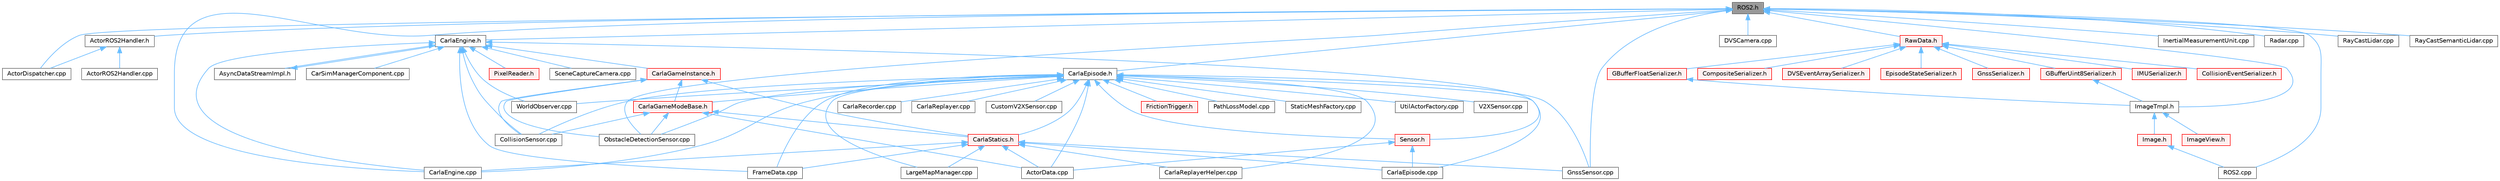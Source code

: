 digraph "ROS2.h"
{
 // INTERACTIVE_SVG=YES
 // LATEX_PDF_SIZE
  bgcolor="transparent";
  edge [fontname=Helvetica,fontsize=10,labelfontname=Helvetica,labelfontsize=10];
  node [fontname=Helvetica,fontsize=10,shape=box,height=0.2,width=0.4];
  Node1 [id="Node000001",label="ROS2.h",height=0.2,width=0.4,color="gray40", fillcolor="grey60", style="filled", fontcolor="black",tooltip=" "];
  Node1 -> Node2 [id="edge1_Node000001_Node000002",dir="back",color="steelblue1",style="solid",tooltip=" "];
  Node2 [id="Node000002",label="ActorDispatcher.cpp",height=0.2,width=0.4,color="grey40", fillcolor="white", style="filled",URL="$d0/d6a/ActorDispatcher_8cpp.html",tooltip=" "];
  Node1 -> Node3 [id="edge2_Node000001_Node000003",dir="back",color="steelblue1",style="solid",tooltip=" "];
  Node3 [id="Node000003",label="ActorROS2Handler.h",height=0.2,width=0.4,color="grey40", fillcolor="white", style="filled",URL="$d0/d62/ActorROS2Handler_8h.html",tooltip=" "];
  Node3 -> Node2 [id="edge3_Node000003_Node000002",dir="back",color="steelblue1",style="solid",tooltip=" "];
  Node3 -> Node4 [id="edge4_Node000003_Node000004",dir="back",color="steelblue1",style="solid",tooltip=" "];
  Node4 [id="Node000004",label="ActorROS2Handler.cpp",height=0.2,width=0.4,color="grey40", fillcolor="white", style="filled",URL="$d6/d65/ActorROS2Handler_8cpp.html",tooltip=" "];
  Node1 -> Node5 [id="edge5_Node000001_Node000005",dir="back",color="steelblue1",style="solid",tooltip=" "];
  Node5 [id="Node000005",label="CarlaEngine.cpp",height=0.2,width=0.4,color="grey40", fillcolor="white", style="filled",URL="$d6/da1/CarlaEngine_8cpp.html",tooltip=" "];
  Node1 -> Node6 [id="edge6_Node000001_Node000006",dir="back",color="steelblue1",style="solid",tooltip=" "];
  Node6 [id="Node000006",label="CarlaEngine.h",height=0.2,width=0.4,color="grey40", fillcolor="white", style="filled",URL="$d0/d11/CarlaEngine_8h.html",tooltip=" "];
  Node6 -> Node7 [id="edge7_Node000006_Node000007",dir="back",color="steelblue1",style="solid",tooltip=" "];
  Node7 [id="Node000007",label="AsyncDataStreamImpl.h",height=0.2,width=0.4,color="grey40", fillcolor="white", style="filled",URL="$d0/d17/AsyncDataStreamImpl_8h.html",tooltip=" "];
  Node7 -> Node6 [id="edge8_Node000007_Node000006",dir="back",color="steelblue1",style="solid",tooltip=" "];
  Node6 -> Node8 [id="edge9_Node000006_Node000008",dir="back",color="steelblue1",style="solid",tooltip=" "];
  Node8 [id="Node000008",label="CarSimManagerComponent.cpp",height=0.2,width=0.4,color="grey40", fillcolor="white", style="filled",URL="$d2/d56/CarSimManagerComponent_8cpp.html",tooltip=" "];
  Node6 -> Node5 [id="edge10_Node000006_Node000005",dir="back",color="steelblue1",style="solid",tooltip=" "];
  Node6 -> Node9 [id="edge11_Node000006_Node000009",dir="back",color="steelblue1",style="solid",tooltip=" "];
  Node9 [id="Node000009",label="CarlaGameInstance.h",height=0.2,width=0.4,color="red", fillcolor="#FFF0F0", style="filled",URL="$d2/dba/CarlaGameInstance_8h.html",tooltip=" "];
  Node9 -> Node11 [id="edge12_Node000009_Node000011",dir="back",color="steelblue1",style="solid",tooltip=" "];
  Node11 [id="Node000011",label="CarlaGameModeBase.h",height=0.2,width=0.4,color="red", fillcolor="#FFF0F0", style="filled",URL="$d3/d49/CarlaGameModeBase_8h.html",tooltip=" "];
  Node11 -> Node12 [id="edge13_Node000011_Node000012",dir="back",color="steelblue1",style="solid",tooltip=" "];
  Node12 [id="Node000012",label="ActorData.cpp",height=0.2,width=0.4,color="grey40", fillcolor="white", style="filled",URL="$da/d7f/ActorData_8cpp.html",tooltip=" "];
  Node11 -> Node14 [id="edge14_Node000011_Node000014",dir="back",color="steelblue1",style="solid",tooltip=" "];
  Node14 [id="Node000014",label="CarlaStatics.h",height=0.2,width=0.4,color="red", fillcolor="#FFF0F0", style="filled",URL="$d9/dc8/CarlaStatics_8h.html",tooltip=" "];
  Node14 -> Node12 [id="edge15_Node000014_Node000012",dir="back",color="steelblue1",style="solid",tooltip=" "];
  Node14 -> Node5 [id="edge16_Node000014_Node000005",dir="back",color="steelblue1",style="solid",tooltip=" "];
  Node14 -> Node17 [id="edge17_Node000014_Node000017",dir="back",color="steelblue1",style="solid",tooltip=" "];
  Node17 [id="Node000017",label="CarlaEpisode.cpp",height=0.2,width=0.4,color="grey40", fillcolor="white", style="filled",URL="$d6/dd9/CarlaEpisode_8cpp.html",tooltip=" "];
  Node14 -> Node19 [id="edge18_Node000014_Node000019",dir="back",color="steelblue1",style="solid",tooltip=" "];
  Node19 [id="Node000019",label="CarlaReplayerHelper.cpp",height=0.2,width=0.4,color="grey40", fillcolor="white", style="filled",URL="$d2/d32/CarlaReplayerHelper_8cpp.html",tooltip=" "];
  Node14 -> Node25 [id="edge19_Node000014_Node000025",dir="back",color="steelblue1",style="solid",tooltip=" "];
  Node25 [id="Node000025",label="FrameData.cpp",height=0.2,width=0.4,color="grey40", fillcolor="white", style="filled",URL="$df/d8a/FrameData_8cpp.html",tooltip=" "];
  Node14 -> Node26 [id="edge20_Node000014_Node000026",dir="back",color="steelblue1",style="solid",tooltip=" "];
  Node26 [id="Node000026",label="GnssSensor.cpp",height=0.2,width=0.4,color="grey40", fillcolor="white", style="filled",URL="$d7/d22/GnssSensor_8cpp.html",tooltip=" "];
  Node14 -> Node27 [id="edge21_Node000014_Node000027",dir="back",color="steelblue1",style="solid",tooltip=" "];
  Node27 [id="Node000027",label="LargeMapManager.cpp",height=0.2,width=0.4,color="grey40", fillcolor="white", style="filled",URL="$df/d6c/LargeMapManager_8cpp.html",tooltip=" "];
  Node11 -> Node43 [id="edge22_Node000011_Node000043",dir="back",color="steelblue1",style="solid",tooltip=" "];
  Node43 [id="Node000043",label="CollisionSensor.cpp",height=0.2,width=0.4,color="grey40", fillcolor="white", style="filled",URL="$da/df0/CollisionSensor_8cpp.html",tooltip=" "];
  Node11 -> Node44 [id="edge23_Node000011_Node000044",dir="back",color="steelblue1",style="solid",tooltip=" "];
  Node44 [id="Node000044",label="ObstacleDetectionSensor.cpp",height=0.2,width=0.4,color="grey40", fillcolor="white", style="filled",URL="$d2/d70/ObstacleDetectionSensor_8cpp.html",tooltip=" "];
  Node9 -> Node14 [id="edge24_Node000009_Node000014",dir="back",color="steelblue1",style="solid",tooltip=" "];
  Node9 -> Node43 [id="edge25_Node000009_Node000043",dir="back",color="steelblue1",style="solid",tooltip=" "];
  Node9 -> Node44 [id="edge26_Node000009_Node000044",dir="back",color="steelblue1",style="solid",tooltip=" "];
  Node6 -> Node43 [id="edge27_Node000006_Node000043",dir="back",color="steelblue1",style="solid",tooltip=" "];
  Node6 -> Node25 [id="edge28_Node000006_Node000025",dir="back",color="steelblue1",style="solid",tooltip=" "];
  Node6 -> Node47 [id="edge29_Node000006_Node000047",dir="back",color="steelblue1",style="solid",tooltip=" "];
  Node47 [id="Node000047",label="PixelReader.h",height=0.2,width=0.4,color="red", fillcolor="#FFF0F0", style="filled",URL="$df/d2e/PixelReader_8h.html",tooltip=" "];
  Node6 -> Node55 [id="edge30_Node000006_Node000055",dir="back",color="steelblue1",style="solid",tooltip=" "];
  Node55 [id="Node000055",label="SceneCaptureCamera.cpp",height=0.2,width=0.4,color="grey40", fillcolor="white", style="filled",URL="$d1/dec/SceneCaptureCamera_8cpp.html",tooltip=" "];
  Node6 -> Node73 [id="edge31_Node000006_Node000073",dir="back",color="steelblue1",style="solid",tooltip=" "];
  Node73 [id="Node000073",label="Sensor.h",height=0.2,width=0.4,color="red", fillcolor="#FFF0F0", style="filled",URL="$d7/d7d/Unreal_2CarlaUE4_2Plugins_2Carla_2Source_2Carla_2Sensor_2Sensor_8h.html",tooltip=" "];
  Node73 -> Node12 [id="edge32_Node000073_Node000012",dir="back",color="steelblue1",style="solid",tooltip=" "];
  Node73 -> Node17 [id="edge33_Node000073_Node000017",dir="back",color="steelblue1",style="solid",tooltip=" "];
  Node6 -> Node98 [id="edge34_Node000006_Node000098",dir="back",color="steelblue1",style="solid",tooltip=" "];
  Node98 [id="Node000098",label="WorldObserver.cpp",height=0.2,width=0.4,color="grey40", fillcolor="white", style="filled",URL="$d9/de7/WorldObserver_8cpp.html",tooltip=" "];
  Node1 -> Node99 [id="edge35_Node000001_Node000099",dir="back",color="steelblue1",style="solid",tooltip=" "];
  Node99 [id="Node000099",label="CarlaEpisode.h",height=0.2,width=0.4,color="grey40", fillcolor="white", style="filled",URL="$de/db8/CarlaEpisode_8h.html",tooltip=" "];
  Node99 -> Node12 [id="edge36_Node000099_Node000012",dir="back",color="steelblue1",style="solid",tooltip=" "];
  Node99 -> Node5 [id="edge37_Node000099_Node000005",dir="back",color="steelblue1",style="solid",tooltip=" "];
  Node99 -> Node17 [id="edge38_Node000099_Node000017",dir="back",color="steelblue1",style="solid",tooltip=" "];
  Node99 -> Node11 [id="edge39_Node000099_Node000011",dir="back",color="steelblue1",style="solid",tooltip=" "];
  Node99 -> Node100 [id="edge40_Node000099_Node000100",dir="back",color="steelblue1",style="solid",tooltip=" "];
  Node100 [id="Node000100",label="CarlaRecorder.cpp",height=0.2,width=0.4,color="grey40", fillcolor="white", style="filled",URL="$da/d49/CarlaRecorder_8cpp.html",tooltip=" "];
  Node99 -> Node101 [id="edge41_Node000099_Node000101",dir="back",color="steelblue1",style="solid",tooltip=" "];
  Node101 [id="Node000101",label="CarlaReplayer.cpp",height=0.2,width=0.4,color="grey40", fillcolor="white", style="filled",URL="$db/dba/CarlaReplayer_8cpp.html",tooltip=" "];
  Node99 -> Node19 [id="edge42_Node000099_Node000019",dir="back",color="steelblue1",style="solid",tooltip=" "];
  Node99 -> Node14 [id="edge43_Node000099_Node000014",dir="back",color="steelblue1",style="solid",tooltip=" "];
  Node99 -> Node43 [id="edge44_Node000099_Node000043",dir="back",color="steelblue1",style="solid",tooltip=" "];
  Node99 -> Node82 [id="edge45_Node000099_Node000082",dir="back",color="steelblue1",style="solid",tooltip=" "];
  Node82 [id="Node000082",label="CustomV2XSensor.cpp",height=0.2,width=0.4,color="grey40", fillcolor="white", style="filled",URL="$d8/d97/CustomV2XSensor_8cpp.html",tooltip=" "];
  Node99 -> Node25 [id="edge46_Node000099_Node000025",dir="back",color="steelblue1",style="solid",tooltip=" "];
  Node99 -> Node102 [id="edge47_Node000099_Node000102",dir="back",color="steelblue1",style="solid",tooltip=" "];
  Node102 [id="Node000102",label="FrictionTrigger.h",height=0.2,width=0.4,color="red", fillcolor="#FFF0F0", style="filled",URL="$d4/d30/FrictionTrigger_8h.html",tooltip=" "];
  Node99 -> Node26 [id="edge48_Node000099_Node000026",dir="back",color="steelblue1",style="solid",tooltip=" "];
  Node99 -> Node27 [id="edge49_Node000099_Node000027",dir="back",color="steelblue1",style="solid",tooltip=" "];
  Node99 -> Node44 [id="edge50_Node000099_Node000044",dir="back",color="steelblue1",style="solid",tooltip=" "];
  Node99 -> Node104 [id="edge51_Node000099_Node000104",dir="back",color="steelblue1",style="solid",tooltip=" "];
  Node104 [id="Node000104",label="PathLossModel.cpp",height=0.2,width=0.4,color="grey40", fillcolor="white", style="filled",URL="$d9/dcb/PathLossModel_8cpp.html",tooltip=" "];
  Node99 -> Node73 [id="edge52_Node000099_Node000073",dir="back",color="steelblue1",style="solid",tooltip=" "];
  Node99 -> Node89 [id="edge53_Node000099_Node000089",dir="back",color="steelblue1",style="solid",tooltip=" "];
  Node89 [id="Node000089",label="StaticMeshFactory.cpp",height=0.2,width=0.4,color="grey40", fillcolor="white", style="filled",URL="$d7/dc4/StaticMeshFactory_8cpp.html",tooltip=" "];
  Node99 -> Node90 [id="edge54_Node000099_Node000090",dir="back",color="steelblue1",style="solid",tooltip=" "];
  Node90 [id="Node000090",label="UtilActorFactory.cpp",height=0.2,width=0.4,color="grey40", fillcolor="white", style="filled",URL="$dc/df0/UtilActorFactory_8cpp.html",tooltip=" "];
  Node99 -> Node77 [id="edge55_Node000099_Node000077",dir="back",color="steelblue1",style="solid",tooltip=" "];
  Node77 [id="Node000077",label="V2XSensor.cpp",height=0.2,width=0.4,color="grey40", fillcolor="white", style="filled",URL="$d2/df9/V2XSensor_8cpp.html",tooltip=" "];
  Node99 -> Node98 [id="edge56_Node000099_Node000098",dir="back",color="steelblue1",style="solid",tooltip=" "];
  Node1 -> Node60 [id="edge57_Node000001_Node000060",dir="back",color="steelblue1",style="solid",tooltip=" "];
  Node60 [id="Node000060",label="DVSCamera.cpp",height=0.2,width=0.4,color="grey40", fillcolor="white", style="filled",URL="$d9/d6e/DVSCamera_8cpp.html",tooltip=" "];
  Node1 -> Node26 [id="edge58_Node000001_Node000026",dir="back",color="steelblue1",style="solid",tooltip=" "];
  Node1 -> Node105 [id="edge59_Node000001_Node000105",dir="back",color="steelblue1",style="solid",tooltip=" "];
  Node105 [id="Node000105",label="ImageTmpl.h",height=0.2,width=0.4,color="grey40", fillcolor="white", style="filled",URL="$d5/dca/ImageTmpl_8h.html",tooltip=" "];
  Node105 -> Node106 [id="edge60_Node000105_Node000106",dir="back",color="steelblue1",style="solid",tooltip=" "];
  Node106 [id="Node000106",label="Image.h",height=0.2,width=0.4,color="red", fillcolor="#FFF0F0", style="filled",URL="$da/d9b/sensor_2data_2Image_8h.html",tooltip=" "];
  Node106 -> Node112 [id="edge61_Node000106_Node000112",dir="back",color="steelblue1",style="solid",tooltip=" "];
  Node112 [id="Node000112",label="ROS2.cpp",height=0.2,width=0.4,color="grey40", fillcolor="white", style="filled",URL="$dd/d14/ROS2_8cpp.html",tooltip=" "];
  Node105 -> Node113 [id="edge62_Node000105_Node000113",dir="back",color="steelblue1",style="solid",tooltip=" "];
  Node113 [id="Node000113",label="ImageView.h",height=0.2,width=0.4,color="red", fillcolor="#FFF0F0", style="filled",URL="$db/dac/ImageView_8h.html",tooltip=" "];
  Node1 -> Node83 [id="edge63_Node000001_Node000083",dir="back",color="steelblue1",style="solid",tooltip=" "];
  Node83 [id="Node000083",label="InertialMeasurementUnit.cpp",height=0.2,width=0.4,color="grey40", fillcolor="white", style="filled",URL="$d7/d78/InertialMeasurementUnit_8cpp.html",tooltip=" "];
  Node1 -> Node44 [id="edge64_Node000001_Node000044",dir="back",color="steelblue1",style="solid",tooltip=" "];
  Node1 -> Node112 [id="edge65_Node000001_Node000112",dir="back",color="steelblue1",style="solid",tooltip=" "];
  Node1 -> Node84 [id="edge66_Node000001_Node000084",dir="back",color="steelblue1",style="solid",tooltip=" "];
  Node84 [id="Node000084",label="Radar.cpp",height=0.2,width=0.4,color="grey40", fillcolor="white", style="filled",URL="$d5/d99/Radar_8cpp.html",tooltip=" "];
  Node1 -> Node116 [id="edge67_Node000001_Node000116",dir="back",color="steelblue1",style="solid",tooltip=" "];
  Node116 [id="Node000116",label="RawData.h",height=0.2,width=0.4,color="red", fillcolor="#FFF0F0", style="filled",URL="$dc/d62/RawData_8h.html",tooltip=" "];
  Node116 -> Node117 [id="edge68_Node000116_Node000117",dir="back",color="steelblue1",style="solid",tooltip=" "];
  Node117 [id="Node000117",label="CollisionEventSerializer.h",height=0.2,width=0.4,color="red", fillcolor="#FFF0F0", style="filled",URL="$d8/d9f/CollisionEventSerializer_8h.html",tooltip=" "];
  Node116 -> Node140 [id="edge69_Node000116_Node000140",dir="back",color="steelblue1",style="solid",tooltip=" "];
  Node140 [id="Node000140",label="CompositeSerializer.h",height=0.2,width=0.4,color="red", fillcolor="#FFF0F0", style="filled",URL="$d0/dc9/CompositeSerializer_8h.html",tooltip=" "];
  Node116 -> Node141 [id="edge70_Node000116_Node000141",dir="back",color="steelblue1",style="solid",tooltip=" "];
  Node141 [id="Node000141",label="DVSEventArraySerializer.h",height=0.2,width=0.4,color="red", fillcolor="#FFF0F0", style="filled",URL="$d7/d74/DVSEventArraySerializer_8h.html",tooltip=" "];
  Node116 -> Node144 [id="edge71_Node000116_Node000144",dir="back",color="steelblue1",style="solid",tooltip=" "];
  Node144 [id="Node000144",label="EpisodeStateSerializer.h",height=0.2,width=0.4,color="red", fillcolor="#FFF0F0", style="filled",URL="$dd/dd8/EpisodeStateSerializer_8h.html",tooltip=" "];
  Node116 -> Node233 [id="edge72_Node000116_Node000233",dir="back",color="steelblue1",style="solid",tooltip=" "];
  Node233 [id="Node000233",label="GBufferFloatSerializer.h",height=0.2,width=0.4,color="red", fillcolor="#FFF0F0", style="filled",URL="$d8/d61/GBufferFloatSerializer_8h.html",tooltip=" "];
  Node233 -> Node105 [id="edge73_Node000233_Node000105",dir="back",color="steelblue1",style="solid",tooltip=" "];
  Node116 -> Node234 [id="edge74_Node000116_Node000234",dir="back",color="steelblue1",style="solid",tooltip=" "];
  Node234 [id="Node000234",label="GBufferUint8Serializer.h",height=0.2,width=0.4,color="red", fillcolor="#FFF0F0", style="filled",URL="$d4/d68/GBufferUint8Serializer_8h.html",tooltip=" "];
  Node234 -> Node105 [id="edge75_Node000234_Node000105",dir="back",color="steelblue1",style="solid",tooltip=" "];
  Node116 -> Node235 [id="edge76_Node000116_Node000235",dir="back",color="steelblue1",style="solid",tooltip=" "];
  Node235 [id="Node000235",label="GnssSerializer.h",height=0.2,width=0.4,color="red", fillcolor="#FFF0F0", style="filled",URL="$d6/dc5/GnssSerializer_8h.html",tooltip=" "];
  Node116 -> Node238 [id="edge77_Node000116_Node000238",dir="back",color="steelblue1",style="solid",tooltip=" "];
  Node238 [id="Node000238",label="IMUSerializer.h",height=0.2,width=0.4,color="red", fillcolor="#FFF0F0", style="filled",URL="$db/daa/IMUSerializer_8h.html",tooltip=" "];
  Node1 -> Node85 [id="edge78_Node000001_Node000085",dir="back",color="steelblue1",style="solid",tooltip=" "];
  Node85 [id="Node000085",label="RayCastLidar.cpp",height=0.2,width=0.4,color="grey40", fillcolor="white", style="filled",URL="$df/dec/RayCastLidar_8cpp.html",tooltip=" "];
  Node1 -> Node87 [id="edge79_Node000001_Node000087",dir="back",color="steelblue1",style="solid",tooltip=" "];
  Node87 [id="Node000087",label="RayCastSemanticLidar.cpp",height=0.2,width=0.4,color="grey40", fillcolor="white", style="filled",URL="$d8/ddc/RayCastSemanticLidar_8cpp.html",tooltip=" "];
}
